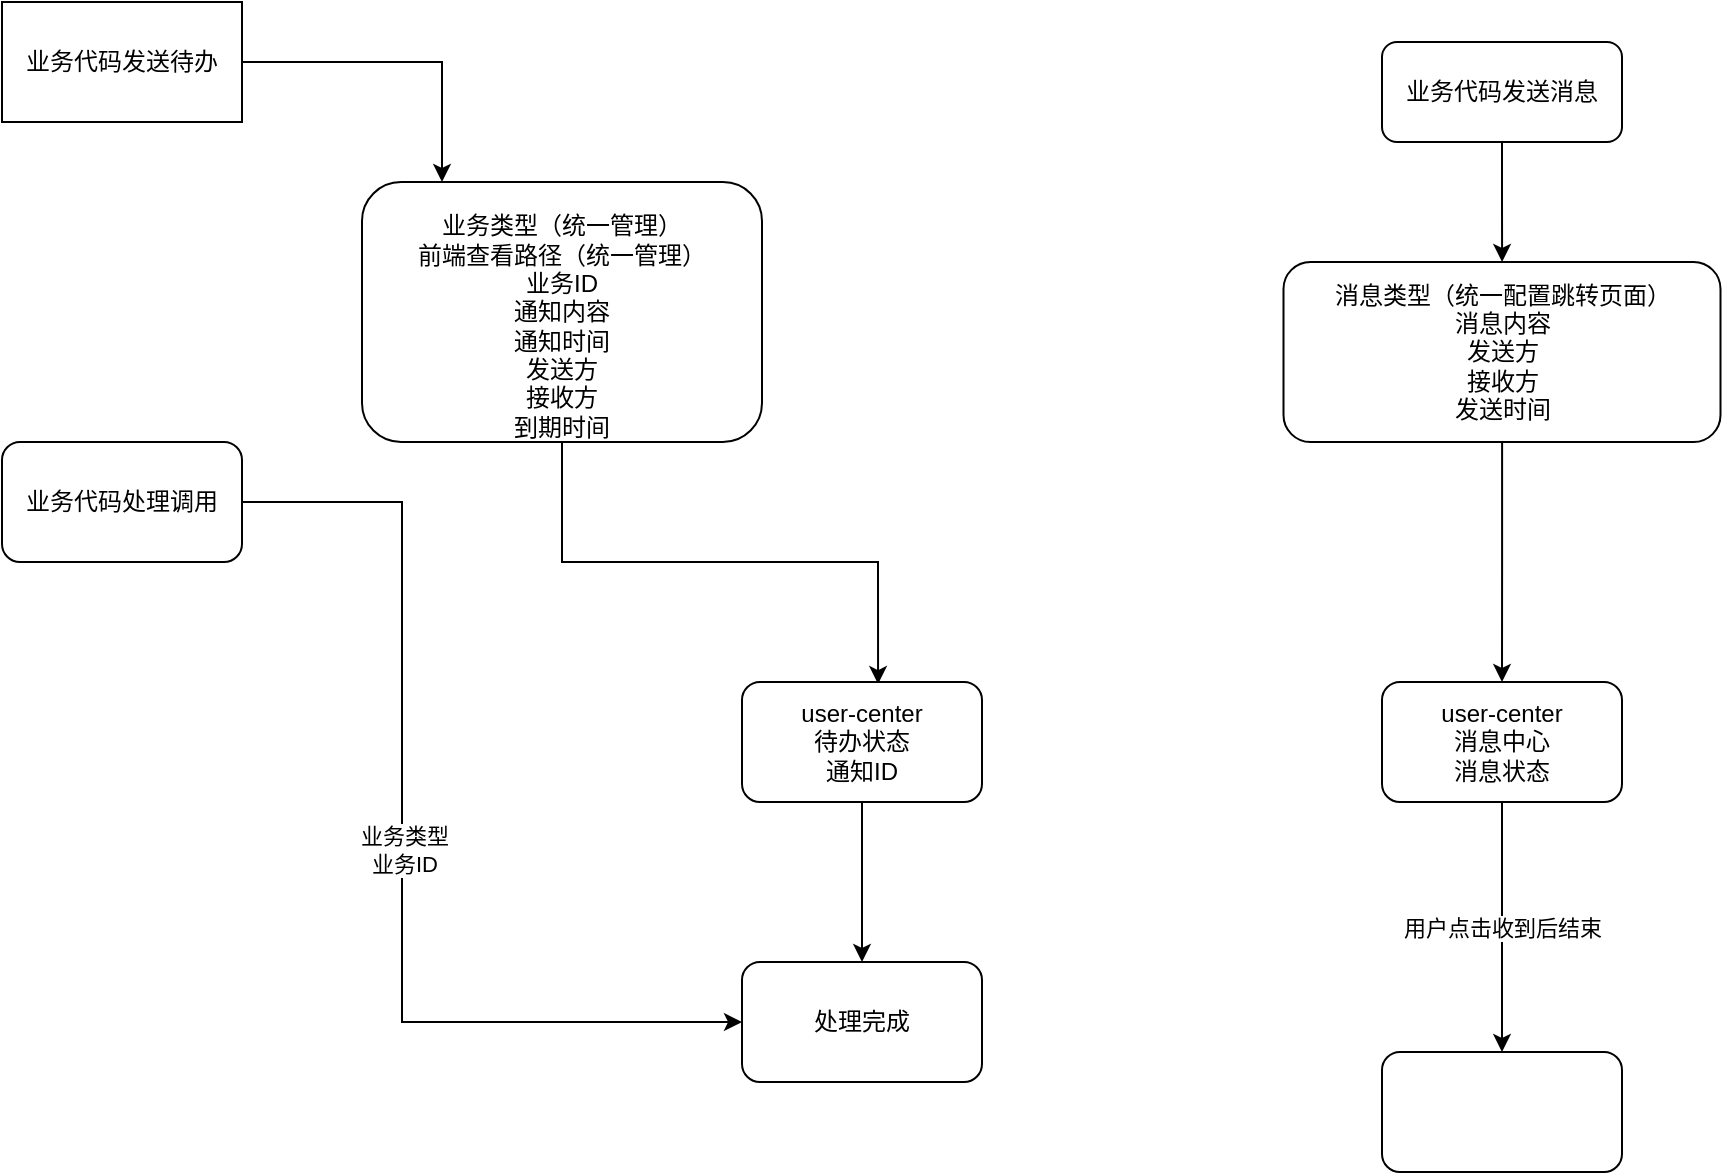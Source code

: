 <mxfile version="17.4.3" type="github">
  <diagram id="hCXL-EmN-yP1F1laMDvZ" name="Page-1">
    <mxGraphModel dx="1426" dy="712" grid="1" gridSize="10" guides="1" tooltips="1" connect="1" arrows="1" fold="1" page="1" pageScale="1" pageWidth="827" pageHeight="1169" math="0" shadow="0">
      <root>
        <mxCell id="0" />
        <mxCell id="1" parent="0" />
        <mxCell id="HgoWTWvmE6wfmxvOZ8Yc-4" style="edgeStyle=orthogonalEdgeStyle;rounded=0;orthogonalLoop=1;jettySize=auto;html=1;entryX=0.567;entryY=0.017;entryDx=0;entryDy=0;entryPerimeter=0;" edge="1" parent="1" source="S6CZXsp_g17U7-wcB1Qq-1" target="HgoWTWvmE6wfmxvOZ8Yc-3">
          <mxGeometry relative="1" as="geometry" />
        </mxCell>
        <mxCell id="S6CZXsp_g17U7-wcB1Qq-1" value="&lt;br&gt;业务类型（统一管理）&lt;br&gt;前端查看路径（统一管理）&lt;br&gt;业务ID&lt;br&gt;通知内容&lt;br&gt;通知时间&lt;br&gt;发送方&lt;br&gt;接收方&lt;br&gt;到期时间" style="rounded=1;whiteSpace=wrap;html=1;" parent="1" vertex="1">
          <mxGeometry x="260" y="150" width="200" height="130" as="geometry" />
        </mxCell>
        <mxCell id="HgoWTWvmE6wfmxvOZ8Yc-2" style="edgeStyle=orthogonalEdgeStyle;rounded=0;orthogonalLoop=1;jettySize=auto;html=1;entryX=0.2;entryY=0;entryDx=0;entryDy=0;entryPerimeter=0;" edge="1" parent="1" source="HgoWTWvmE6wfmxvOZ8Yc-1" target="S6CZXsp_g17U7-wcB1Qq-1">
          <mxGeometry relative="1" as="geometry" />
        </mxCell>
        <mxCell id="HgoWTWvmE6wfmxvOZ8Yc-1" value="业务代码发送待办" style="rounded=0;whiteSpace=wrap;html=1;" vertex="1" parent="1">
          <mxGeometry x="80" y="60" width="120" height="60" as="geometry" />
        </mxCell>
        <mxCell id="HgoWTWvmE6wfmxvOZ8Yc-18" style="edgeStyle=orthogonalEdgeStyle;rounded=0;orthogonalLoop=1;jettySize=auto;html=1;entryX=0.5;entryY=0;entryDx=0;entryDy=0;" edge="1" parent="1" source="HgoWTWvmE6wfmxvOZ8Yc-3" target="HgoWTWvmE6wfmxvOZ8Yc-8">
          <mxGeometry relative="1" as="geometry" />
        </mxCell>
        <mxCell id="HgoWTWvmE6wfmxvOZ8Yc-3" value="user-center&lt;br&gt;待办状态&lt;br&gt;通知ID" style="rounded=1;whiteSpace=wrap;html=1;" vertex="1" parent="1">
          <mxGeometry x="450" y="400" width="120" height="60" as="geometry" />
        </mxCell>
        <mxCell id="HgoWTWvmE6wfmxvOZ8Yc-6" style="edgeStyle=orthogonalEdgeStyle;rounded=0;orthogonalLoop=1;jettySize=auto;html=1;entryX=0;entryY=0.5;entryDx=0;entryDy=0;" edge="1" parent="1" source="HgoWTWvmE6wfmxvOZ8Yc-5" target="HgoWTWvmE6wfmxvOZ8Yc-8">
          <mxGeometry relative="1" as="geometry">
            <mxPoint x="440" y="460" as="targetPoint" />
            <Array as="points">
              <mxPoint x="280" y="310" />
              <mxPoint x="280" y="570" />
            </Array>
          </mxGeometry>
        </mxCell>
        <mxCell id="HgoWTWvmE6wfmxvOZ8Yc-7" value="业务类型&lt;br&gt;业务ID" style="edgeLabel;html=1;align=center;verticalAlign=middle;resizable=0;points=[];" vertex="1" connectable="0" parent="HgoWTWvmE6wfmxvOZ8Yc-6">
          <mxGeometry x="-0.003" y="1" relative="1" as="geometry">
            <mxPoint as="offset" />
          </mxGeometry>
        </mxCell>
        <mxCell id="HgoWTWvmE6wfmxvOZ8Yc-5" value="业务代码处理调用" style="rounded=1;whiteSpace=wrap;html=1;" vertex="1" parent="1">
          <mxGeometry x="80" y="280" width="120" height="60" as="geometry" />
        </mxCell>
        <mxCell id="HgoWTWvmE6wfmxvOZ8Yc-8" value="处理完成" style="whiteSpace=wrap;html=1;rounded=1;" vertex="1" parent="1">
          <mxGeometry x="450" y="540" width="120" height="60" as="geometry" />
        </mxCell>
        <mxCell id="HgoWTWvmE6wfmxvOZ8Yc-20" value="用户点击收到后结束" style="edgeStyle=orthogonalEdgeStyle;rounded=0;orthogonalLoop=1;jettySize=auto;html=1;entryX=0.5;entryY=0;entryDx=0;entryDy=0;" edge="1" parent="1" source="HgoWTWvmE6wfmxvOZ8Yc-10" target="HgoWTWvmE6wfmxvOZ8Yc-19">
          <mxGeometry relative="1" as="geometry" />
        </mxCell>
        <mxCell id="HgoWTWvmE6wfmxvOZ8Yc-10" value="user-center&lt;br&gt;消息中心&lt;br&gt;消息状态" style="rounded=1;whiteSpace=wrap;html=1;" vertex="1" parent="1">
          <mxGeometry x="770" y="400" width="120" height="60" as="geometry" />
        </mxCell>
        <mxCell id="HgoWTWvmE6wfmxvOZ8Yc-16" value="" style="edgeStyle=orthogonalEdgeStyle;rounded=0;orthogonalLoop=1;jettySize=auto;html=1;" edge="1" parent="1" source="HgoWTWvmE6wfmxvOZ8Yc-12" target="HgoWTWvmE6wfmxvOZ8Yc-14">
          <mxGeometry relative="1" as="geometry" />
        </mxCell>
        <mxCell id="HgoWTWvmE6wfmxvOZ8Yc-12" value="业务代码发送消息" style="rounded=1;whiteSpace=wrap;html=1;" vertex="1" parent="1">
          <mxGeometry x="770" y="80" width="120" height="50" as="geometry" />
        </mxCell>
        <mxCell id="HgoWTWvmE6wfmxvOZ8Yc-17" style="edgeStyle=orthogonalEdgeStyle;rounded=0;orthogonalLoop=1;jettySize=auto;html=1;entryX=0.5;entryY=0;entryDx=0;entryDy=0;" edge="1" parent="1" source="HgoWTWvmE6wfmxvOZ8Yc-14" target="HgoWTWvmE6wfmxvOZ8Yc-10">
          <mxGeometry relative="1" as="geometry" />
        </mxCell>
        <mxCell id="HgoWTWvmE6wfmxvOZ8Yc-14" value="消息类型（统一配置跳转页面）&lt;br&gt;消息内容&lt;br&gt;发送方&lt;br&gt;接收方&lt;br&gt;发送时间" style="rounded=1;whiteSpace=wrap;html=1;" vertex="1" parent="1">
          <mxGeometry x="720.75" y="190" width="218.5" height="90" as="geometry" />
        </mxCell>
        <mxCell id="HgoWTWvmE6wfmxvOZ8Yc-19" value="" style="rounded=1;whiteSpace=wrap;html=1;" vertex="1" parent="1">
          <mxGeometry x="770" y="585" width="120" height="60" as="geometry" />
        </mxCell>
      </root>
    </mxGraphModel>
  </diagram>
</mxfile>
